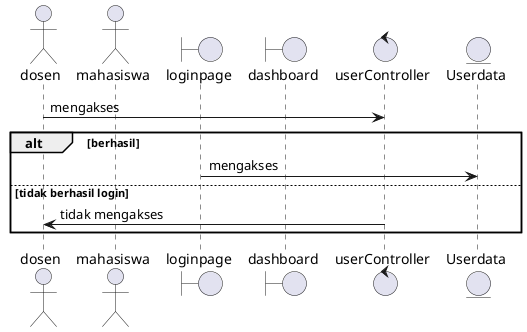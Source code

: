 @startuml
actor dosen
actor mahasiswa
boundary loginpage
boundary dashboard
control userController
entity Userdata
dosen -> userController : mengakses
alt berhasil 
loginpage -> Userdata : mengakses
else tidak berhasil login
userController -> dosen : tidak mengakses
end
@enduml
